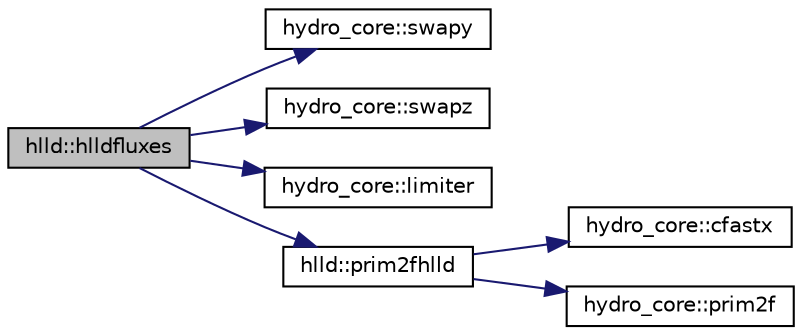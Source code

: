 digraph "hlld::hlldfluxes"
{
  edge [fontname="Helvetica",fontsize="10",labelfontname="Helvetica",labelfontsize="10"];
  node [fontname="Helvetica",fontsize="10",shape=record];
  rankdir="LR";
  Node1 [label="hlld::hlldfluxes",height=0.2,width=0.4,color="black", fillcolor="grey75", style="filled", fontcolor="black"];
  Node1 -> Node2 [color="midnightblue",fontsize="10",style="solid",fontname="Helvetica"];
  Node2 [label="hydro_core::swapy",height=0.2,width=0.4,color="black", fillcolor="white", style="filled",URL="$namespacehydro__core.html#a64856096f7a7b7f65be1154d31916c2d",tooltip="Swaps the x and y components in a cell. "];
  Node1 -> Node3 [color="midnightblue",fontsize="10",style="solid",fontname="Helvetica"];
  Node3 [label="hydro_core::swapz",height=0.2,width=0.4,color="black", fillcolor="white", style="filled",URL="$namespacehydro__core.html#ae4216bc7908e7665f0565aa8c885c821",tooltip="Swaps the x and z components in a cell. "];
  Node1 -> Node4 [color="midnightblue",fontsize="10",style="solid",fontname="Helvetica"];
  Node4 [label="hydro_core::limiter",height=0.2,width=0.4,color="black", fillcolor="white", style="filled",URL="$namespacehydro__core.html#ada63ca89d1a40cfd1a62db0ddfdbda80",tooltip="Performs a linear reconstruction of the primitive variables. "];
  Node1 -> Node5 [color="midnightblue",fontsize="10",style="solid",fontname="Helvetica"];
  Node5 [label="hlld::prim2fhlld",height=0.2,width=0.4,color="black", fillcolor="white", style="filled",URL="$namespacehlld.html#adb0dbc5abe3e062f2ee4e333c6794bc8",tooltip="Solves the Riemann problem at the interface PL,PR using the HLLD solver. "];
  Node5 -> Node6 [color="midnightblue",fontsize="10",style="solid",fontname="Helvetica"];
  Node6 [label="hydro_core::cfastx",height=0.2,width=0.4,color="black", fillcolor="white", style="filled",URL="$namespacehydro__core.html#abd089f71325e32997703c1420db62aa8",tooltip="Computes the fast magnetosonic speed in the x direction. "];
  Node5 -> Node7 [color="midnightblue",fontsize="10",style="solid",fontname="Helvetica"];
  Node7 [label="hydro_core::prim2f",height=0.2,width=0.4,color="black", fillcolor="white", style="filled",URL="$namespacehydro__core.html#a725c2c598f080ea420f4043dbda3f996",tooltip="Computes the Euler Fluxes in one cell. "];
}
